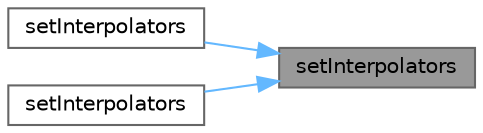 digraph "setInterpolators"
{
 // LATEX_PDF_SIZE
  bgcolor="transparent";
  edge [fontname=Helvetica,fontsize=10,labelfontname=Helvetica,labelfontsize=10];
  node [fontname=Helvetica,fontsize=10,shape=box,height=0.2,width=0.4];
  rankdir="RL";
  Node1 [id="Node000001",label="setInterpolators",height=0.2,width=0.4,color="gray40", fillcolor="grey60", style="filled", fontcolor="black",tooltip=" "];
  Node1 -> Node2 [id="edge1_Node000001_Node000002",dir="back",color="steelblue1",style="solid",tooltip=" "];
  Node2 [id="Node000002",label="setInterpolators",height=0.2,width=0.4,color="grey40", fillcolor="white", style="filled",URL="$namespaceFoam_1_1lumpedPointTools.html#ad3438421e00cb257f6c7940f387138c9",tooltip=" "];
  Node1 -> Node3 [id="edge2_Node000001_Node000003",dir="back",color="steelblue1",style="solid",tooltip=" "];
  Node3 [id="Node000003",label="setInterpolators",height=0.2,width=0.4,color="grey40", fillcolor="white", style="filled",URL="$namespaceFoam_1_1lumpedPointTools.html#aa7b622cd4fb9bba4a7fb814488260596",tooltip=" "];
}
